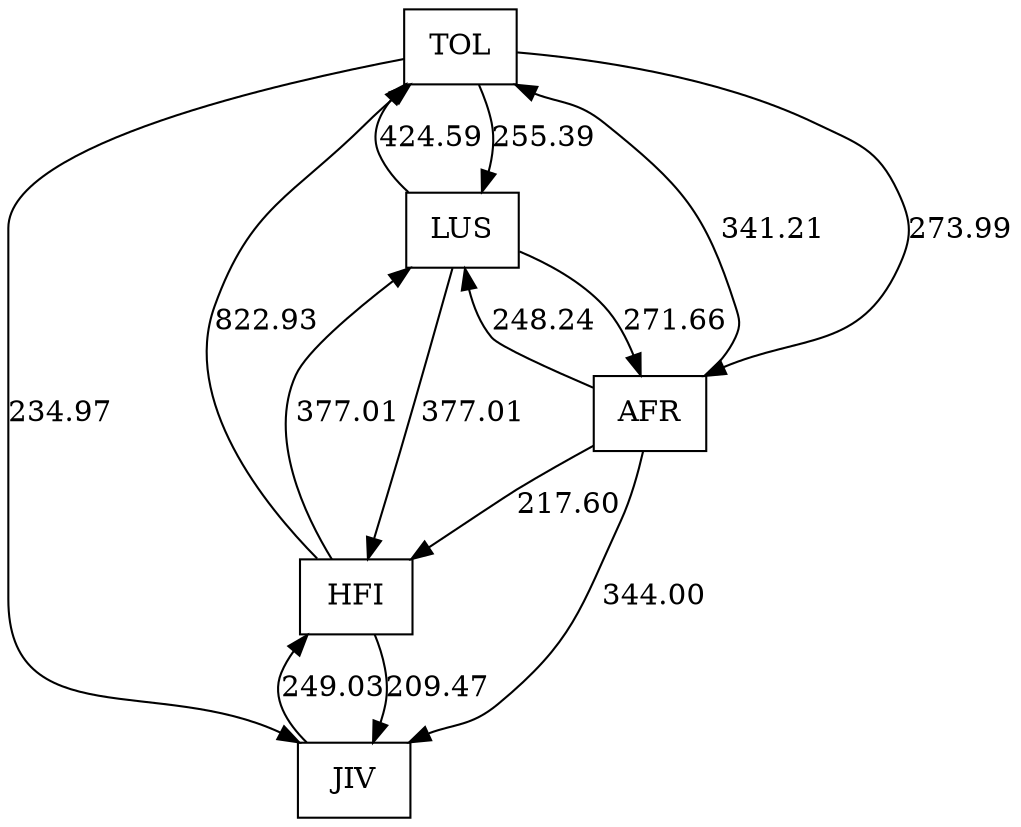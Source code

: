 digraph airports {
	node [shape=record]

	TOL [label = "<f1> TOL "]
TOL -> LUS:f1[label="255.39"]
TOL -> AFR:f1[label="273.99"]
TOL -> JIV:f1[label="234.97"]

	JIV [label = "<f1> JIV "]
JIV -> HFI:f1[label="249.03"]

	HFI [label = "<f1> HFI "]
HFI -> LUS:f1[label="377.01"]
HFI -> JIV:f1[label="209.47"]
HFI -> TOL:f1[label="822.93"]

	LUS [label = "<f1> LUS "]
LUS -> AFR:f1[label="271.66"]
LUS -> TOL:f1[label="424.59"]
LUS -> HFI:f1[label="377.01"]

	AFR [label = "<f1> AFR "]
AFR -> JIV:f1[label="344.00"]
AFR -> HFI:f1[label="217.60"]
AFR -> LUS:f1[label="248.24"]
AFR -> TOL:f1[label="341.21"]

}
